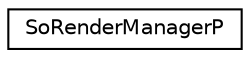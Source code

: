 digraph "Graphical Class Hierarchy"
{
 // LATEX_PDF_SIZE
  edge [fontname="Helvetica",fontsize="10",labelfontname="Helvetica",labelfontsize="10"];
  node [fontname="Helvetica",fontsize="10",shape=record];
  rankdir="LR";
  Node0 [label="SoRenderManagerP",height=0.2,width=0.4,color="black", fillcolor="white", style="filled",URL="$classSoRenderManagerP.html",tooltip=" "];
}

